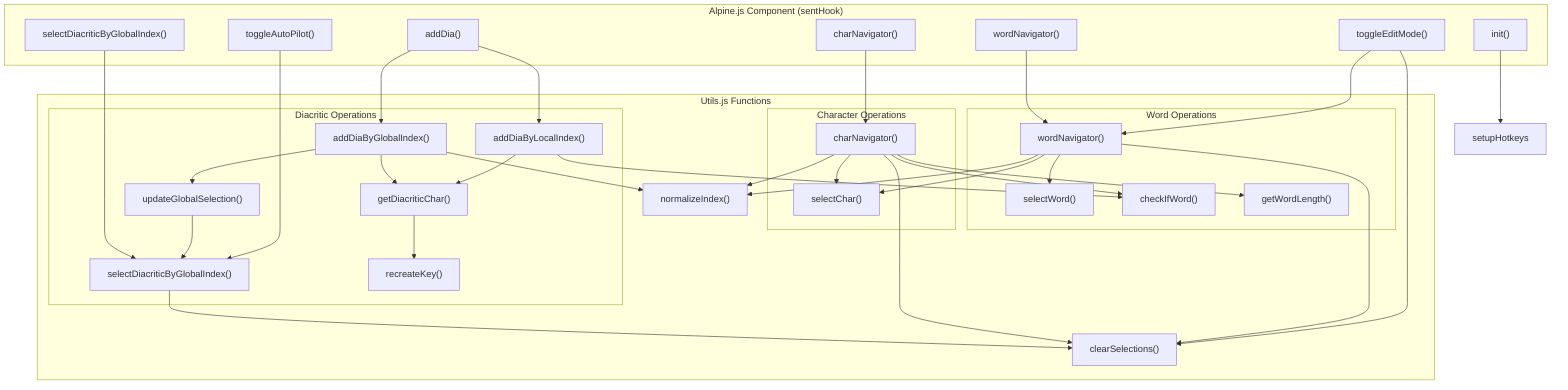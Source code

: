 flowchart TB
    subgraph Alpine["Alpine.js Component (sentHook)"]
        init["init()"]
        toggleEM["toggleEditMode()"]
        toggleAP["toggleAutoPilot()"]
        wordNav["wordNavigator()"]
        charNav["charNavigator()"]
        addDia["addDia()"]
        selectDia["selectDiacriticByGlobalIndex()"]
    end
    
    subgraph Utils["Utils.js Functions"]
        direction TB
        clearSel["clearSelections()"]
        normIdx["normalizeIndex()"]
        
        subgraph WordOps["Word Operations"]
            wordNavUtil["wordNavigator()"]
            selectWord["selectWord()"]
            checkWord["checkIfWord()"]
            getWordLen["getWordLength()"]
        end
        
        subgraph CharOps["Character Operations"]
            charNavUtil["charNavigator()"]
            selectChar["selectChar()"]
        end
        
        subgraph DiaOps["Diacritic Operations"]
            addDiaLocal["addDiaByLocalIndex()"]
            addDiaGlobal["addDiaByGlobalIndex()"]
            updateGlobalSel["updateGlobalSelection()"]
            selectDiaGlobal["selectDiacriticByGlobalIndex()"]
            getDiaChar["getDiacriticChar()"]
            recreateKey["recreateKey()"]
        end
    end
    
    init --> setupHotkeys
    
    toggleEM --> wordNavUtil
    toggleEM --> clearSel
    
    toggleAP --> selectDiaGlobal
    
    wordNav --> wordNavUtil
    wordNavUtil --> clearSel
    wordNavUtil --> normIdx
    wordNavUtil --> selectWord
    wordNavUtil --> selectChar
    
    charNav --> charNavUtil
    charNavUtil --> clearSel
    charNavUtil --> checkWord
    charNavUtil --> getWordLen
    charNavUtil --> normIdx
    charNavUtil --> selectChar
    
    addDia --> addDiaLocal
    addDia --> addDiaGlobal
    
    addDiaLocal --> checkWord
    addDiaLocal --> getDiaChar
    
    addDiaGlobal --> normIdx
    addDiaGlobal --> getDiaChar
    addDiaGlobal --> updateGlobalSel
    
    updateGlobalSel --> selectDiaGlobal
    
    selectDia --> selectDiaGlobal
    selectDiaGlobal --> clearSel
    
    getDiaChar --> recreateKey